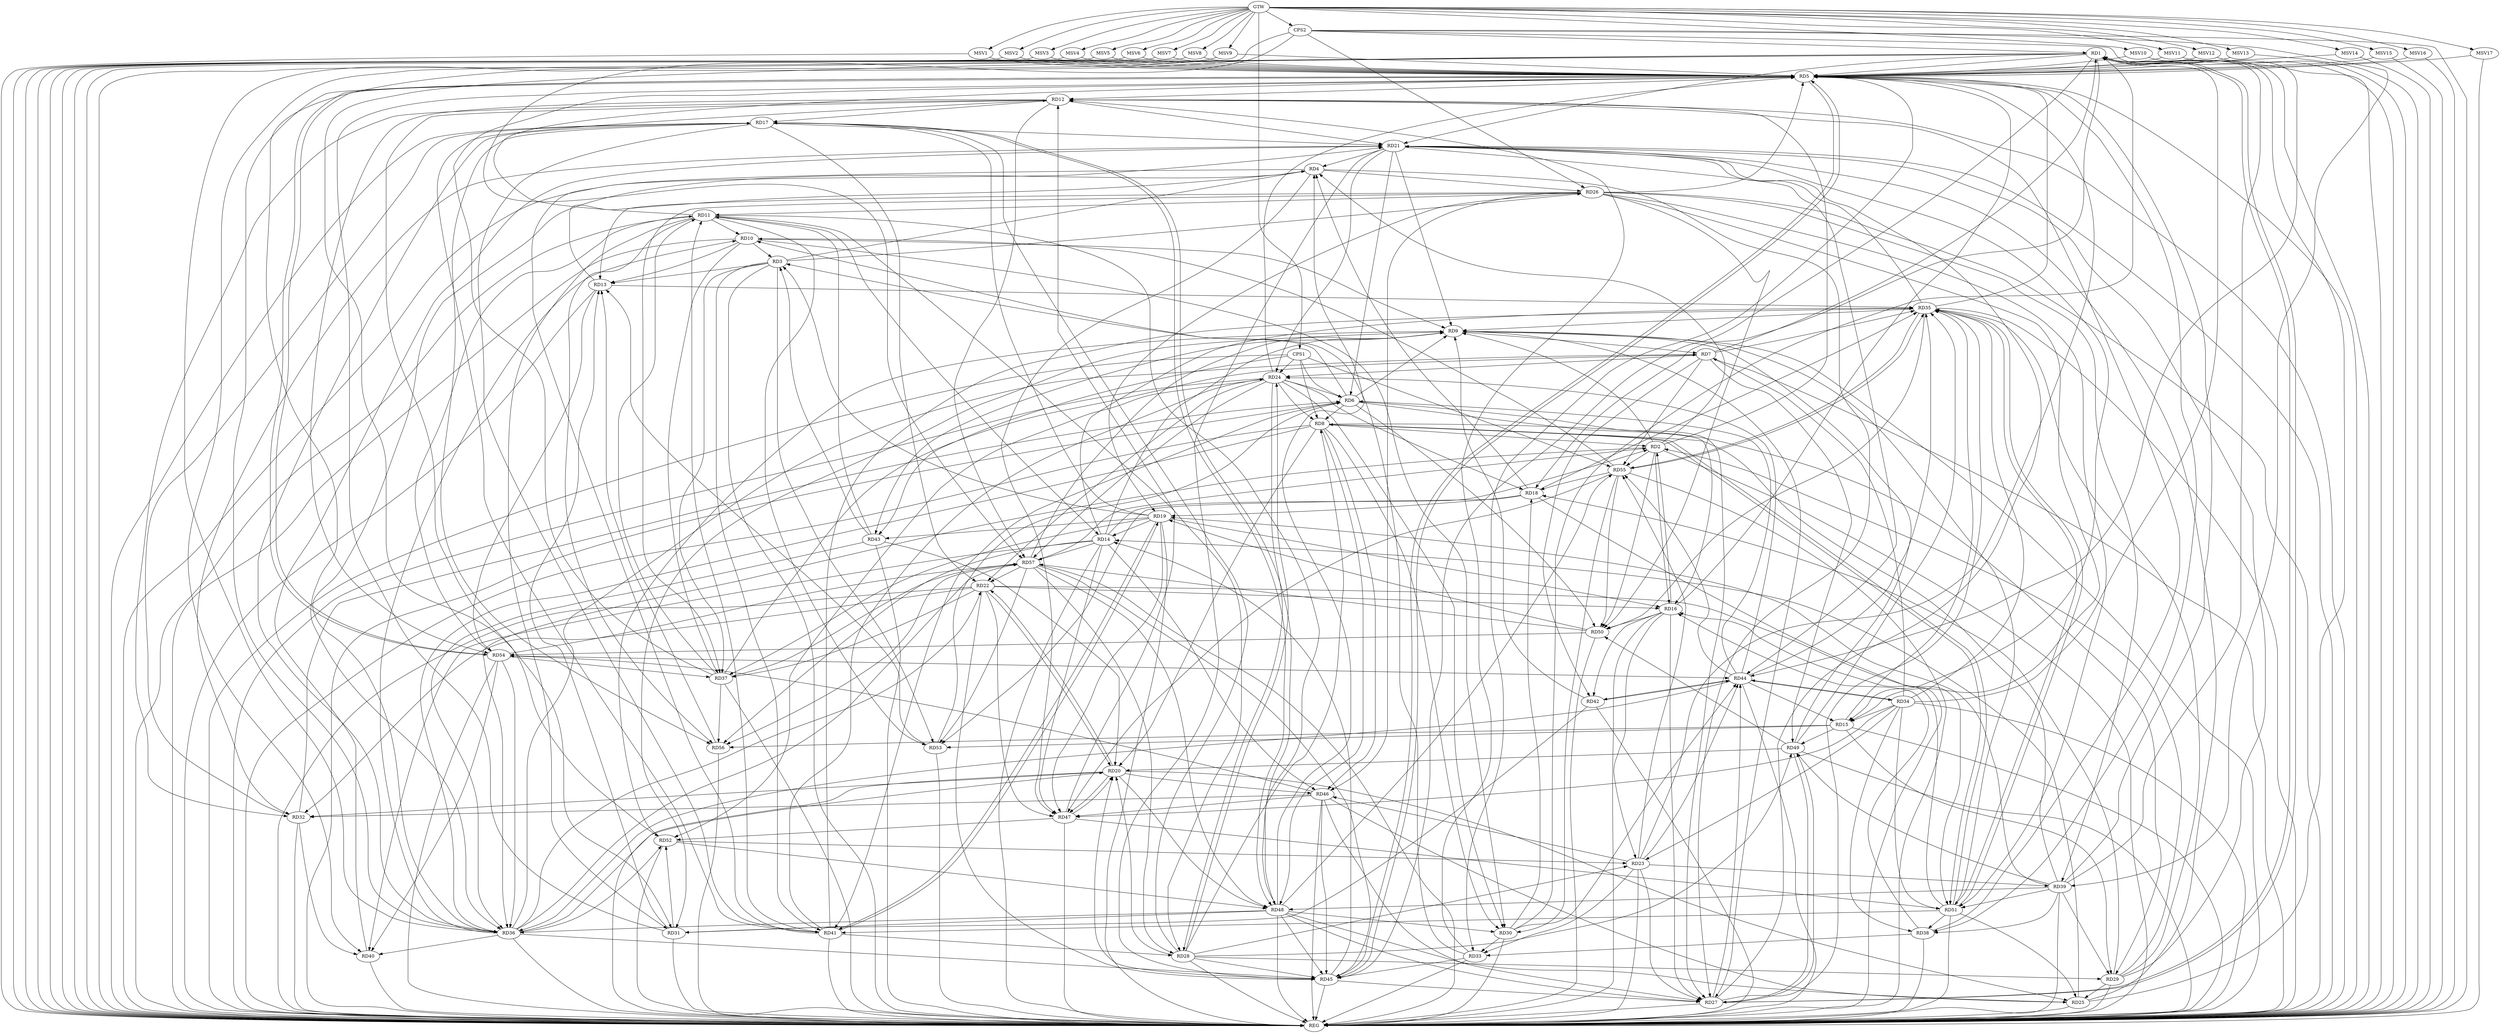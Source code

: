 strict digraph G {
  RD1 [ label="RD1" ];
  RD2 [ label="RD2" ];
  RD3 [ label="RD3" ];
  RD4 [ label="RD4" ];
  RD5 [ label="RD5" ];
  RD6 [ label="RD6" ];
  RD7 [ label="RD7" ];
  RD8 [ label="RD8" ];
  RD9 [ label="RD9" ];
  RD10 [ label="RD10" ];
  RD11 [ label="RD11" ];
  RD12 [ label="RD12" ];
  RD13 [ label="RD13" ];
  RD14 [ label="RD14" ];
  RD15 [ label="RD15" ];
  RD16 [ label="RD16" ];
  RD17 [ label="RD17" ];
  RD18 [ label="RD18" ];
  RD19 [ label="RD19" ];
  RD20 [ label="RD20" ];
  RD21 [ label="RD21" ];
  RD22 [ label="RD22" ];
  RD23 [ label="RD23" ];
  RD24 [ label="RD24" ];
  RD25 [ label="RD25" ];
  RD26 [ label="RD26" ];
  RD27 [ label="RD27" ];
  RD28 [ label="RD28" ];
  RD29 [ label="RD29" ];
  RD30 [ label="RD30" ];
  RD31 [ label="RD31" ];
  RD32 [ label="RD32" ];
  RD33 [ label="RD33" ];
  RD34 [ label="RD34" ];
  RD35 [ label="RD35" ];
  RD36 [ label="RD36" ];
  RD37 [ label="RD37" ];
  RD38 [ label="RD38" ];
  RD39 [ label="RD39" ];
  RD40 [ label="RD40" ];
  RD41 [ label="RD41" ];
  RD42 [ label="RD42" ];
  RD43 [ label="RD43" ];
  RD44 [ label="RD44" ];
  RD45 [ label="RD45" ];
  RD46 [ label="RD46" ];
  RD47 [ label="RD47" ];
  RD48 [ label="RD48" ];
  RD49 [ label="RD49" ];
  RD50 [ label="RD50" ];
  RD51 [ label="RD51" ];
  RD52 [ label="RD52" ];
  RD53 [ label="RD53" ];
  RD54 [ label="RD54" ];
  RD55 [ label="RD55" ];
  RD56 [ label="RD56" ];
  RD57 [ label="RD57" ];
  CPS1 [ label="CPS1" ];
  CPS2 [ label="CPS2" ];
  GTW [ label="GTW" ];
  REG [ label="REG" ];
  MSV1 [ label="MSV1" ];
  MSV2 [ label="MSV2" ];
  MSV3 [ label="MSV3" ];
  MSV4 [ label="MSV4" ];
  MSV5 [ label="MSV5" ];
  MSV6 [ label="MSV6" ];
  MSV7 [ label="MSV7" ];
  MSV8 [ label="MSV8" ];
  MSV9 [ label="MSV9" ];
  MSV10 [ label="MSV10" ];
  MSV11 [ label="MSV11" ];
  MSV12 [ label="MSV12" ];
  MSV13 [ label="MSV13" ];
  MSV14 [ label="MSV14" ];
  MSV15 [ label="MSV15" ];
  MSV16 [ label="MSV16" ];
  MSV17 [ label="MSV17" ];
  RD1 -> RD5;
  RD7 -> RD1;
  RD1 -> RD18;
  RD1 -> RD21;
  RD25 -> RD1;
  RD1 -> RD27;
  RD27 -> RD1;
  RD30 -> RD1;
  RD1 -> RD31;
  RD34 -> RD1;
  RD1 -> RD36;
  RD39 -> RD1;
  RD1 -> RD40;
  RD1 -> RD45;
  RD2 -> RD4;
  RD8 -> RD2;
  RD2 -> RD9;
  RD2 -> RD12;
  RD14 -> RD2;
  RD2 -> RD16;
  RD16 -> RD2;
  RD29 -> RD2;
  RD2 -> RD36;
  RD2 -> RD50;
  RD2 -> RD55;
  RD57 -> RD2;
  RD3 -> RD4;
  RD10 -> RD3;
  RD3 -> RD13;
  RD19 -> RD3;
  RD3 -> RD26;
  RD33 -> RD3;
  RD3 -> RD37;
  RD3 -> RD41;
  RD43 -> RD3;
  RD3 -> RD53;
  RD13 -> RD4;
  RD18 -> RD4;
  RD21 -> RD4;
  RD4 -> RD26;
  RD4 -> RD27;
  RD36 -> RD4;
  RD4 -> RD47;
  RD48 -> RD4;
  RD11 -> RD5;
  RD5 -> RD12;
  RD16 -> RD5;
  RD23 -> RD5;
  RD24 -> RD5;
  RD26 -> RD5;
  RD31 -> RD5;
  RD5 -> RD33;
  RD35 -> RD5;
  RD36 -> RD5;
  RD37 -> RD5;
  RD5 -> RD38;
  RD39 -> RD5;
  RD5 -> RD45;
  RD45 -> RD5;
  RD5 -> RD54;
  RD54 -> RD5;
  RD6 -> RD8;
  RD6 -> RD9;
  RD6 -> RD10;
  RD6 -> RD16;
  RD21 -> RD6;
  RD24 -> RD6;
  RD6 -> RD27;
  RD32 -> RD6;
  RD6 -> RD41;
  RD44 -> RD6;
  RD6 -> RD50;
  RD53 -> RD6;
  RD9 -> RD7;
  RD7 -> RD24;
  RD34 -> RD7;
  RD7 -> RD35;
  RD36 -> RD7;
  RD37 -> RD7;
  RD7 -> RD42;
  RD7 -> RD49;
  RD7 -> RD55;
  RD8 -> RD20;
  RD24 -> RD8;
  RD28 -> RD8;
  RD8 -> RD29;
  RD8 -> RD30;
  RD8 -> RD36;
  RD39 -> RD8;
  RD8 -> RD46;
  RD8 -> RD48;
  RD8 -> RD51;
  RD51 -> RD8;
  RD10 -> RD9;
  RD14 -> RD9;
  RD21 -> RD9;
  RD9 -> RD27;
  RD9 -> RD31;
  RD35 -> RD9;
  RD42 -> RD9;
  RD9 -> RD43;
  RD49 -> RD9;
  RD51 -> RD9;
  RD52 -> RD9;
  RD57 -> RD9;
  RD11 -> RD10;
  RD10 -> RD13;
  RD10 -> RD30;
  RD36 -> RD10;
  RD10 -> RD37;
  RD55 -> RD10;
  RD11 -> RD14;
  RD26 -> RD11;
  RD11 -> RD28;
  RD11 -> RD31;
  RD37 -> RD11;
  RD41 -> RD11;
  RD43 -> RD11;
  RD11 -> RD48;
  RD11 -> RD53;
  RD54 -> RD11;
  RD11 -> RD56;
  RD12 -> RD17;
  RD12 -> RD21;
  RD12 -> RD32;
  RD33 -> RD12;
  RD38 -> RD12;
  RD41 -> RD12;
  RD47 -> RD12;
  RD12 -> RD52;
  RD12 -> RD54;
  RD12 -> RD57;
  RD26 -> RD13;
  RD31 -> RD13;
  RD13 -> RD35;
  RD53 -> RD13;
  RD13 -> RD54;
  RD56 -> RD13;
  RD19 -> RD14;
  RD25 -> RD14;
  RD14 -> RD35;
  RD14 -> RD40;
  RD45 -> RD14;
  RD14 -> RD46;
  RD14 -> RD47;
  RD14 -> RD56;
  RD14 -> RD57;
  RD21 -> RD15;
  RD26 -> RD15;
  RD15 -> RD29;
  RD34 -> RD15;
  RD15 -> RD35;
  RD44 -> RD15;
  RD15 -> RD49;
  RD15 -> RD53;
  RD15 -> RD56;
  RD19 -> RD16;
  RD22 -> RD16;
  RD16 -> RD23;
  RD16 -> RD27;
  RD38 -> RD16;
  RD16 -> RD42;
  RD16 -> RD50;
  RD51 -> RD16;
  RD19 -> RD17;
  RD17 -> RD21;
  RD17 -> RD22;
  RD28 -> RD17;
  RD32 -> RD17;
  RD17 -> RD36;
  RD17 -> RD41;
  RD17 -> RD48;
  RD48 -> RD17;
  RD17 -> RD56;
  RD18 -> RD19;
  RD24 -> RD18;
  RD29 -> RD18;
  RD30 -> RD18;
  RD18 -> RD35;
  RD18 -> RD53;
  RD55 -> RD18;
  RD26 -> RD19;
  RD19 -> RD37;
  RD39 -> RD19;
  RD19 -> RD41;
  RD41 -> RD19;
  RD19 -> RD43;
  RD19 -> RD47;
  RD50 -> RD19;
  RD20 -> RD22;
  RD22 -> RD20;
  RD20 -> RD25;
  RD28 -> RD20;
  RD20 -> RD32;
  RD36 -> RD20;
  RD43 -> RD20;
  RD45 -> RD20;
  RD20 -> RD46;
  RD20 -> RD47;
  RD47 -> RD20;
  RD20 -> RD48;
  RD49 -> RD20;
  RD21 -> RD24;
  RD25 -> RD21;
  RD27 -> RD21;
  RD29 -> RD21;
  RD21 -> RD32;
  RD35 -> RD21;
  RD40 -> RD21;
  RD41 -> RD21;
  RD21 -> RD44;
  RD21 -> RD45;
  RD24 -> RD22;
  RD22 -> RD32;
  RD36 -> RD22;
  RD22 -> RD37;
  RD22 -> RD45;
  RD22 -> RD47;
  RD22 -> RD51;
  RD57 -> RD22;
  RD23 -> RD27;
  RD28 -> RD23;
  RD23 -> RD33;
  RD34 -> RD23;
  RD23 -> RD39;
  RD23 -> RD44;
  RD23 -> RD46;
  RD52 -> RD23;
  RD23 -> RD55;
  RD24 -> RD28;
  RD28 -> RD24;
  RD24 -> RD30;
  RD41 -> RD24;
  RD44 -> RD24;
  RD24 -> RD52;
  RD24 -> RD57;
  RD29 -> RD25;
  RD46 -> RD25;
  RD48 -> RD25;
  RD51 -> RD25;
  RD26 -> RD37;
  RD26 -> RD39;
  RD26 -> RD46;
  RD26 -> RD50;
  RD26 -> RD51;
  RD27 -> RD35;
  RD27 -> RD44;
  RD45 -> RD27;
  RD46 -> RD27;
  RD48 -> RD27;
  RD27 -> RD49;
  RD49 -> RD27;
  RD28 -> RD29;
  RD41 -> RD28;
  RD28 -> RD45;
  RD28 -> RD49;
  RD57 -> RD28;
  RD29 -> RD35;
  RD39 -> RD29;
  RD30 -> RD33;
  RD30 -> RD44;
  RD48 -> RD30;
  RD55 -> RD30;
  RD42 -> RD31;
  RD48 -> RD31;
  RD31 -> RD52;
  RD32 -> RD40;
  RD46 -> RD32;
  RD38 -> RD33;
  RD33 -> RD45;
  RD34 -> RD35;
  RD34 -> RD38;
  RD34 -> RD44;
  RD44 -> RD34;
  RD34 -> RD47;
  RD34 -> RD51;
  RD41 -> RD35;
  RD44 -> RD35;
  RD49 -> RD35;
  RD35 -> RD50;
  RD35 -> RD51;
  RD51 -> RD35;
  RD35 -> RD55;
  RD55 -> RD35;
  RD36 -> RD40;
  RD43 -> RD36;
  RD44 -> RD36;
  RD36 -> RD45;
  RD48 -> RD36;
  RD36 -> RD52;
  RD54 -> RD36;
  RD36 -> RD57;
  RD54 -> RD37;
  RD37 -> RD56;
  RD37 -> RD57;
  RD39 -> RD38;
  RD51 -> RD38;
  RD39 -> RD48;
  RD39 -> RD49;
  RD39 -> RD51;
  RD54 -> RD40;
  RD51 -> RD41;
  RD42 -> RD44;
  RD44 -> RD42;
  RD54 -> RD44;
  RD44 -> RD55;
  RD46 -> RD45;
  RD48 -> RD45;
  RD57 -> RD45;
  RD46 -> RD47;
  RD46 -> RD54;
  RD47 -> RD51;
  RD47 -> RD52;
  RD55 -> RD47;
  RD52 -> RD48;
  RD48 -> RD55;
  RD57 -> RD48;
  RD49 -> RD50;
  RD50 -> RD54;
  RD55 -> RD50;
  RD50 -> RD57;
  RD57 -> RD53;
  RD54 -> RD57;
  RD57 -> RD56;
  CPS1 -> RD8;
  CPS1 -> RD6;
  CPS1 -> RD55;
  CPS1 -> RD24;
  CPS1 -> RD43;
  CPS2 -> RD39;
  CPS2 -> RD36;
  CPS2 -> RD57;
  CPS2 -> RD44;
  CPS2 -> RD26;
  CPS2 -> RD1;
  GTW -> CPS1;
  GTW -> CPS2;
  RD1 -> REG;
  RD2 -> REG;
  RD3 -> REG;
  RD4 -> REG;
  RD5 -> REG;
  RD6 -> REG;
  RD7 -> REG;
  RD8 -> REG;
  RD9 -> REG;
  RD10 -> REG;
  RD11 -> REG;
  RD12 -> REG;
  RD13 -> REG;
  RD14 -> REG;
  RD15 -> REG;
  RD16 -> REG;
  RD17 -> REG;
  RD18 -> REG;
  RD19 -> REG;
  RD20 -> REG;
  RD21 -> REG;
  RD22 -> REG;
  RD23 -> REG;
  RD24 -> REG;
  RD25 -> REG;
  RD26 -> REG;
  RD27 -> REG;
  RD28 -> REG;
  RD29 -> REG;
  RD30 -> REG;
  RD31 -> REG;
  RD32 -> REG;
  RD33 -> REG;
  RD34 -> REG;
  RD35 -> REG;
  RD36 -> REG;
  RD37 -> REG;
  RD38 -> REG;
  RD39 -> REG;
  RD40 -> REG;
  RD41 -> REG;
  RD42 -> REG;
  RD43 -> REG;
  RD44 -> REG;
  RD45 -> REG;
  RD46 -> REG;
  RD47 -> REG;
  RD48 -> REG;
  RD49 -> REG;
  RD50 -> REG;
  RD51 -> REG;
  RD52 -> REG;
  RD53 -> REG;
  RD54 -> REG;
  RD55 -> REG;
  RD56 -> REG;
  RD57 -> REG;
  CPS1 -> REG;
  CPS2 -> REG;
  MSV1 -> RD5;
  MSV2 -> RD5;
  GTW -> MSV1;
  MSV1 -> REG;
  GTW -> MSV2;
  MSV2 -> REG;
  MSV3 -> RD5;
  MSV4 -> RD5;
  MSV5 -> RD5;
  MSV6 -> RD5;
  GTW -> MSV3;
  MSV3 -> REG;
  GTW -> MSV4;
  MSV4 -> REG;
  GTW -> MSV5;
  MSV5 -> REG;
  GTW -> MSV6;
  MSV6 -> REG;
  MSV7 -> RD5;
  GTW -> MSV7;
  MSV7 -> REG;
  MSV8 -> RD5;
  MSV9 -> RD5;
  GTW -> MSV8;
  MSV8 -> REG;
  GTW -> MSV9;
  MSV9 -> REG;
  MSV10 -> RD5;
  MSV11 -> RD5;
  GTW -> MSV10;
  MSV10 -> REG;
  GTW -> MSV11;
  MSV11 -> REG;
  MSV12 -> RD5;
  MSV13 -> RD5;
  GTW -> MSV12;
  MSV12 -> REG;
  GTW -> MSV13;
  MSV13 -> REG;
  MSV14 -> RD5;
  GTW -> MSV14;
  MSV14 -> REG;
  MSV15 -> RD5;
  MSV16 -> RD5;
  GTW -> MSV15;
  MSV15 -> REG;
  GTW -> MSV16;
  MSV16 -> REG;
  MSV17 -> RD5;
  GTW -> MSV17;
  MSV17 -> REG;
}
